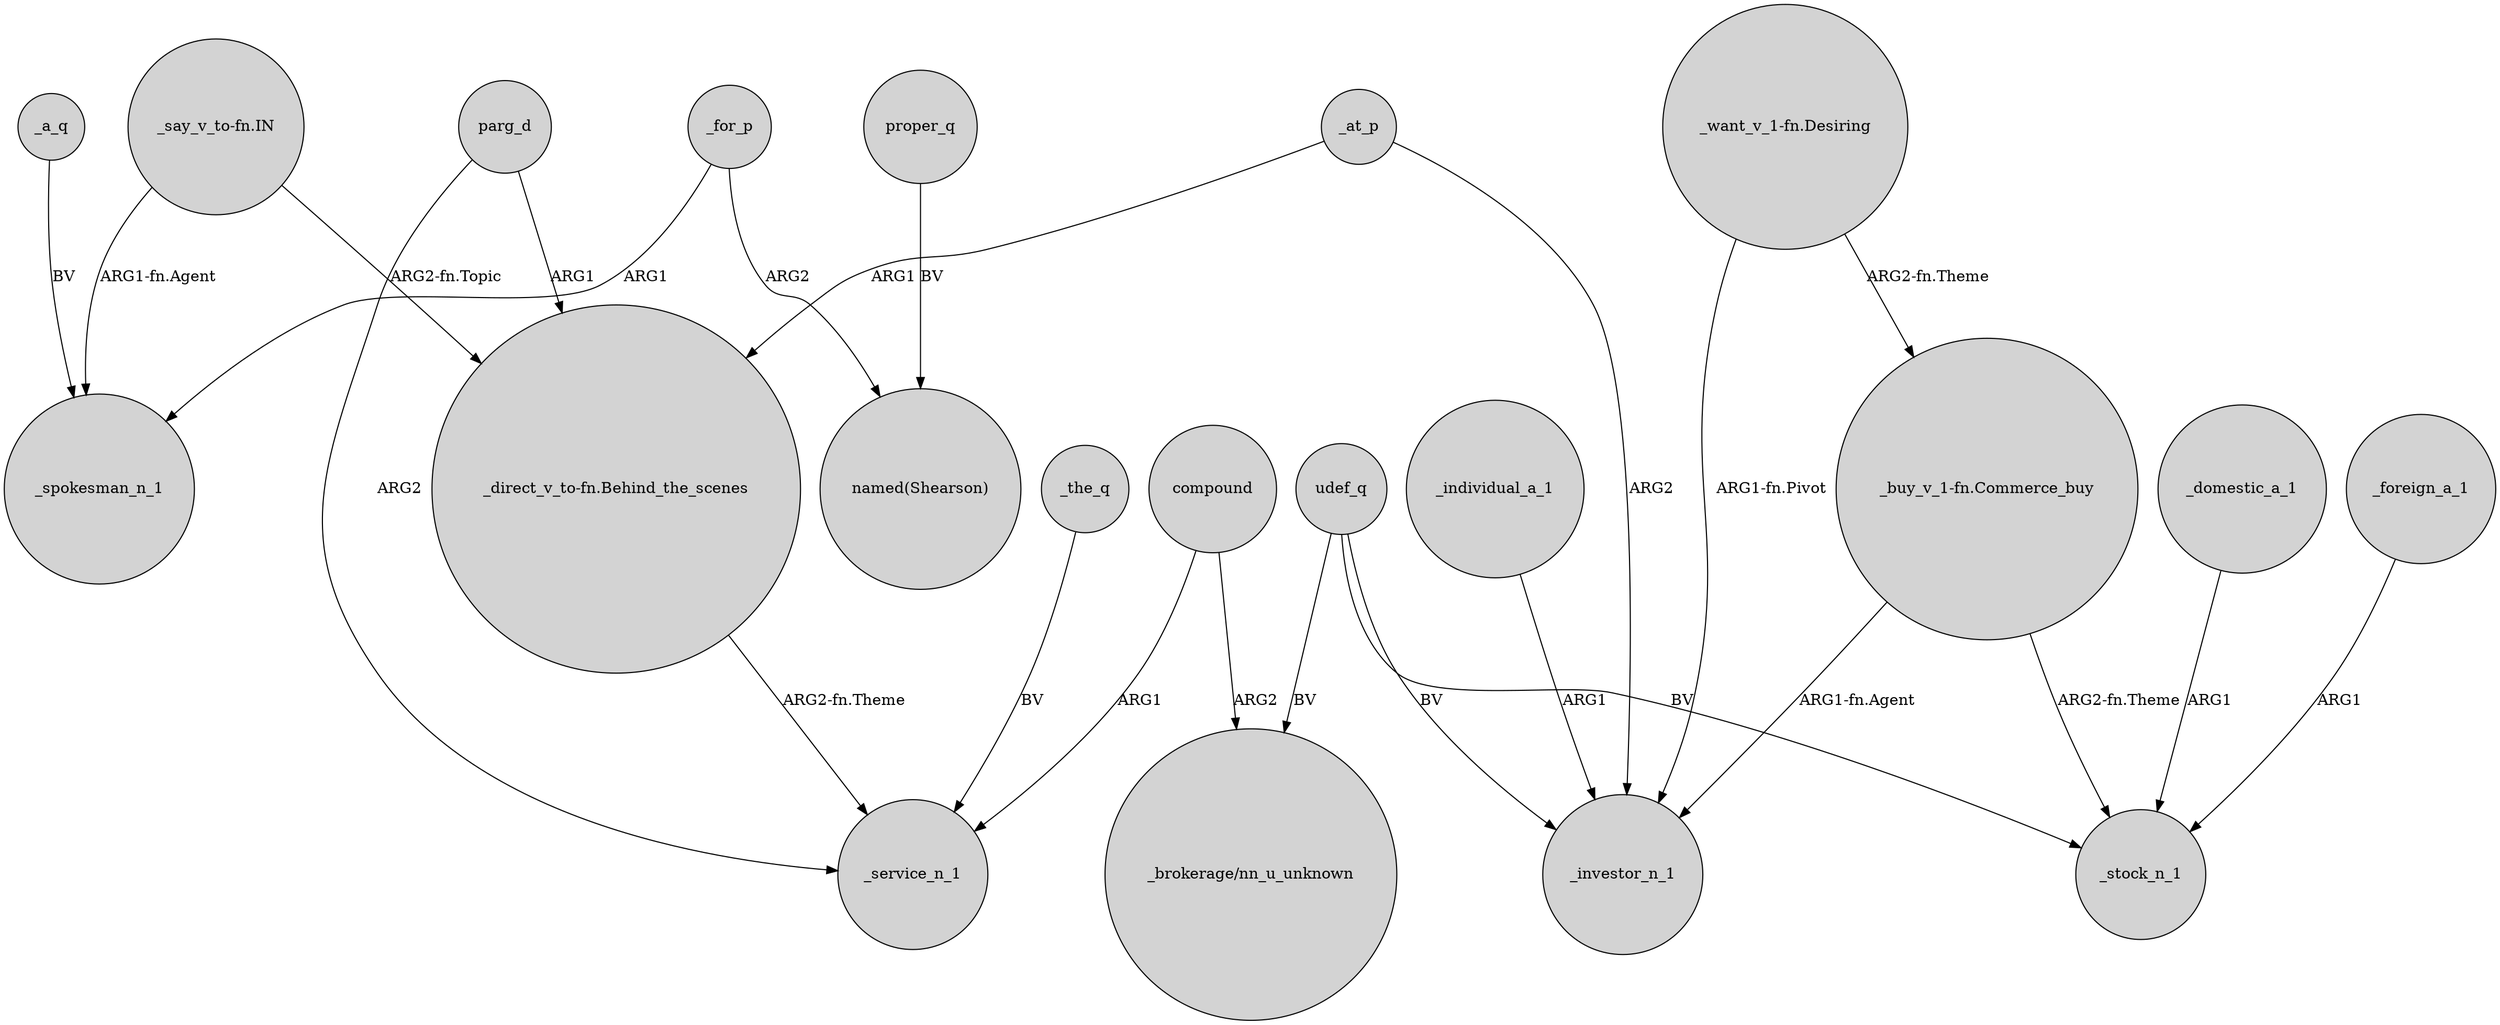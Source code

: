 digraph {
	node [shape=circle style=filled]
	_for_p -> _spokesman_n_1 [label=ARG1]
	proper_q -> "named(Shearson)" [label=BV]
	udef_q -> _investor_n_1 [label=BV]
	_the_q -> _service_n_1 [label=BV]
	parg_d -> "_direct_v_to-fn.Behind_the_scenes" [label=ARG1]
	parg_d -> _service_n_1 [label=ARG2]
	_domestic_a_1 -> _stock_n_1 [label=ARG1]
	_at_p -> _investor_n_1 [label=ARG2]
	_for_p -> "named(Shearson)" [label=ARG2]
	compound -> "_brokerage/nn_u_unknown" [label=ARG2]
	"_say_v_to-fn.IN" -> _spokesman_n_1 [label="ARG1-fn.Agent"]
	udef_q -> "_brokerage/nn_u_unknown" [label=BV]
	"_want_v_1-fn.Desiring" -> "_buy_v_1-fn.Commerce_buy" [label="ARG2-fn.Theme"]
	udef_q -> _stock_n_1 [label=BV]
	_at_p -> "_direct_v_to-fn.Behind_the_scenes" [label=ARG1]
	"_direct_v_to-fn.Behind_the_scenes" -> _service_n_1 [label="ARG2-fn.Theme"]
	_individual_a_1 -> _investor_n_1 [label=ARG1]
	"_buy_v_1-fn.Commerce_buy" -> _investor_n_1 [label="ARG1-fn.Agent"]
	_foreign_a_1 -> _stock_n_1 [label=ARG1]
	_a_q -> _spokesman_n_1 [label=BV]
	compound -> _service_n_1 [label=ARG1]
	"_buy_v_1-fn.Commerce_buy" -> _stock_n_1 [label="ARG2-fn.Theme"]
	"_want_v_1-fn.Desiring" -> _investor_n_1 [label="ARG1-fn.Pivot"]
	"_say_v_to-fn.IN" -> "_direct_v_to-fn.Behind_the_scenes" [label="ARG2-fn.Topic"]
}
